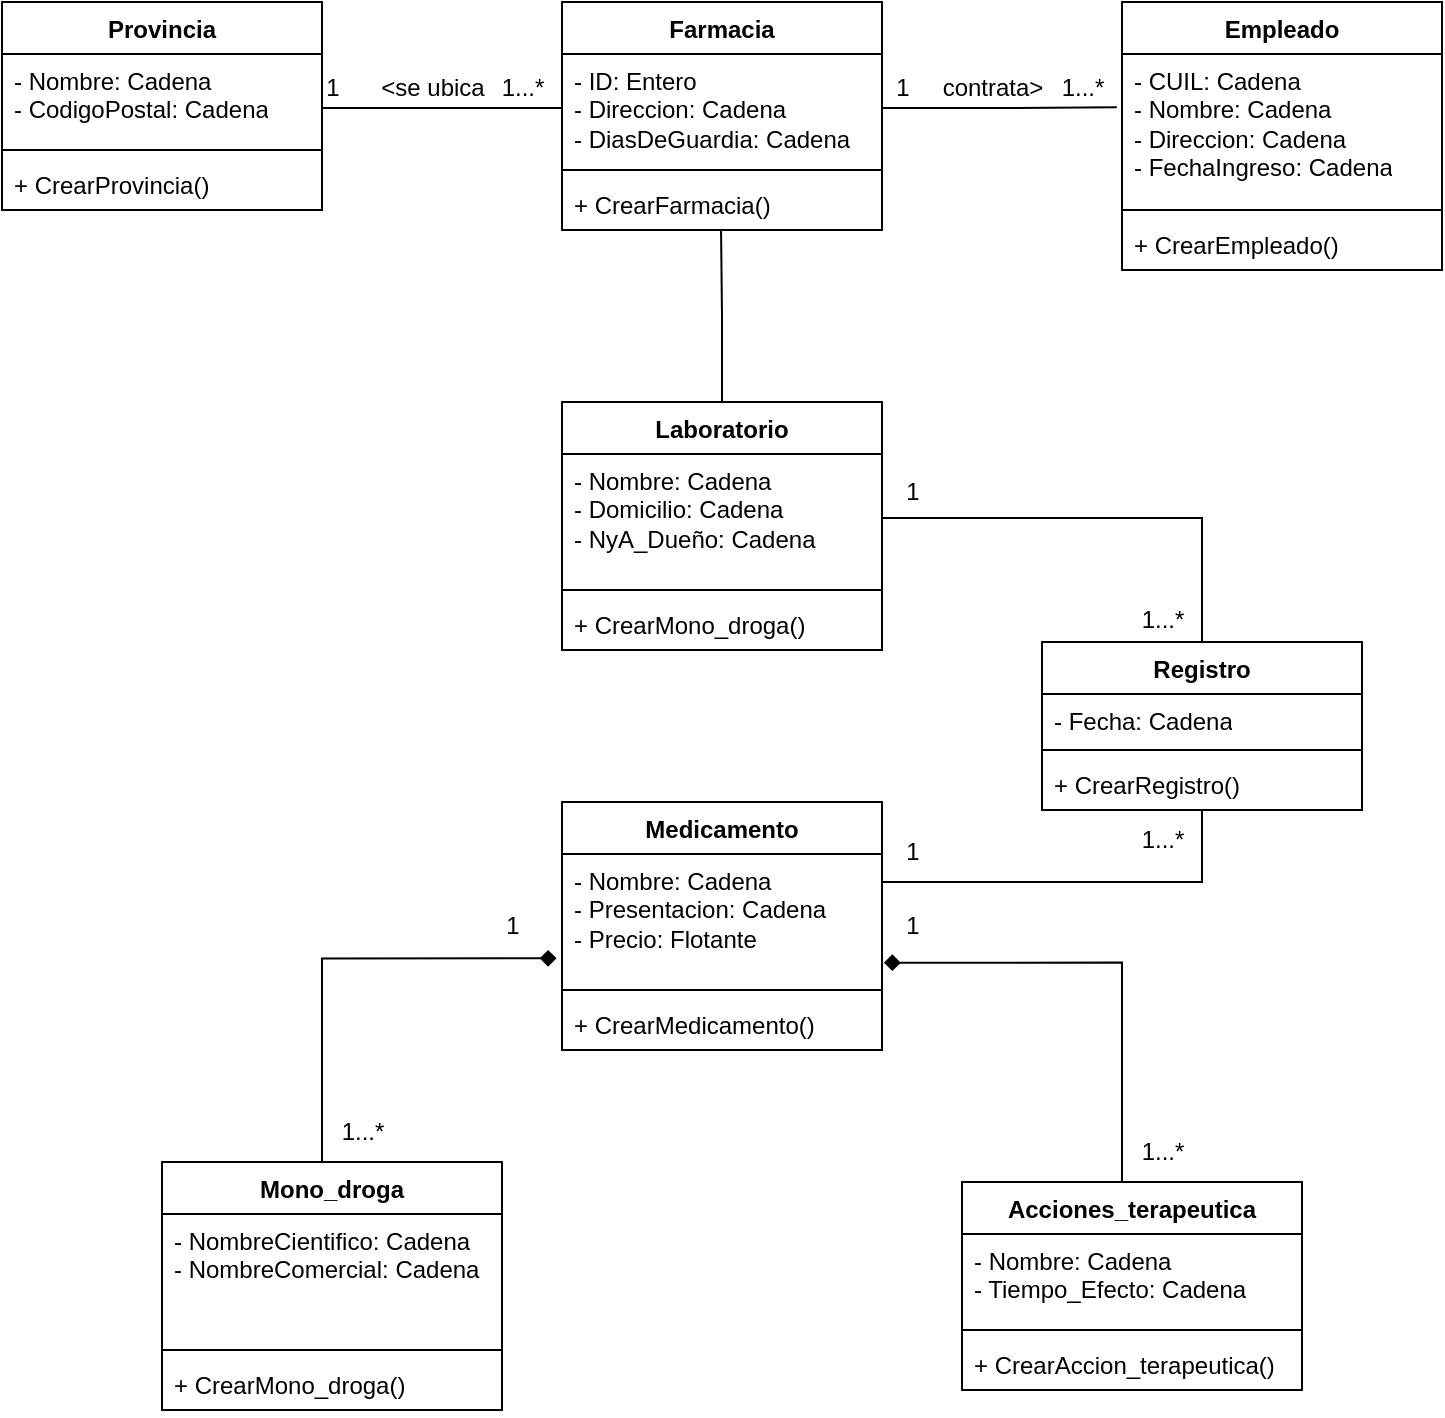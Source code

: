 <mxfile version="24.1.0" type="device" pages="2">
  <diagram name="Actividad a" id="86zDdw44dORReSdvSwdC">
    <mxGraphModel dx="1378" dy="971" grid="1" gridSize="10" guides="1" tooltips="1" connect="1" arrows="1" fold="1" page="0" pageScale="1" pageWidth="1169" pageHeight="827" math="0" shadow="0">
      <root>
        <mxCell id="0" />
        <mxCell id="1" parent="0" />
        <mxCell id="anknc0bL5O2ysIx3W_-k-1" value="Provincia" style="swimlane;fontStyle=1;align=center;verticalAlign=top;childLayout=stackLayout;horizontal=1;startSize=26;horizontalStack=0;resizeParent=1;resizeParentMax=0;resizeLast=0;collapsible=1;marginBottom=0;whiteSpace=wrap;html=1;" parent="1" vertex="1">
          <mxGeometry x="-200" y="-400" width="160" height="104" as="geometry" />
        </mxCell>
        <mxCell id="anknc0bL5O2ysIx3W_-k-2" value="- Nombre: Cadena&lt;div&gt;- CodigoPostal: Cadena&lt;/div&gt;" style="text;strokeColor=none;fillColor=none;align=left;verticalAlign=top;spacingLeft=4;spacingRight=4;overflow=hidden;rotatable=0;points=[[0,0.5],[1,0.5]];portConstraint=eastwest;whiteSpace=wrap;html=1;" parent="anknc0bL5O2ysIx3W_-k-1" vertex="1">
          <mxGeometry y="26" width="160" height="44" as="geometry" />
        </mxCell>
        <mxCell id="anknc0bL5O2ysIx3W_-k-3" value="" style="line;strokeWidth=1;fillColor=none;align=left;verticalAlign=middle;spacingTop=-1;spacingLeft=3;spacingRight=3;rotatable=0;labelPosition=right;points=[];portConstraint=eastwest;strokeColor=inherit;" parent="anknc0bL5O2ysIx3W_-k-1" vertex="1">
          <mxGeometry y="70" width="160" height="8" as="geometry" />
        </mxCell>
        <mxCell id="anknc0bL5O2ysIx3W_-k-4" value="+ CrearProvincia()" style="text;strokeColor=none;fillColor=none;align=left;verticalAlign=top;spacingLeft=4;spacingRight=4;overflow=hidden;rotatable=0;points=[[0,0.5],[1,0.5]];portConstraint=eastwest;whiteSpace=wrap;html=1;" parent="anknc0bL5O2ysIx3W_-k-1" vertex="1">
          <mxGeometry y="78" width="160" height="26" as="geometry" />
        </mxCell>
        <mxCell id="anknc0bL5O2ysIx3W_-k-5" value="Farmacia" style="swimlane;fontStyle=1;align=center;verticalAlign=top;childLayout=stackLayout;horizontal=1;startSize=26;horizontalStack=0;resizeParent=1;resizeParentMax=0;resizeLast=0;collapsible=1;marginBottom=0;whiteSpace=wrap;html=1;" parent="1" vertex="1">
          <mxGeometry x="80" y="-400" width="160" height="114" as="geometry" />
        </mxCell>
        <mxCell id="anknc0bL5O2ysIx3W_-k-6" value="- ID: Entero&lt;div&gt;- Direccion: Cadena&lt;/div&gt;&lt;div&gt;- DiasDeGuardia: Cadena&lt;/div&gt;" style="text;strokeColor=none;fillColor=none;align=left;verticalAlign=top;spacingLeft=4;spacingRight=4;overflow=hidden;rotatable=0;points=[[0,0.5],[1,0.5]];portConstraint=eastwest;whiteSpace=wrap;html=1;" parent="anknc0bL5O2ysIx3W_-k-5" vertex="1">
          <mxGeometry y="26" width="160" height="54" as="geometry" />
        </mxCell>
        <mxCell id="anknc0bL5O2ysIx3W_-k-7" value="" style="line;strokeWidth=1;fillColor=none;align=left;verticalAlign=middle;spacingTop=-1;spacingLeft=3;spacingRight=3;rotatable=0;labelPosition=right;points=[];portConstraint=eastwest;strokeColor=inherit;" parent="anknc0bL5O2ysIx3W_-k-5" vertex="1">
          <mxGeometry y="80" width="160" height="8" as="geometry" />
        </mxCell>
        <mxCell id="anknc0bL5O2ysIx3W_-k-8" value="+ CrearFarmacia()" style="text;strokeColor=none;fillColor=none;align=left;verticalAlign=top;spacingLeft=4;spacingRight=4;overflow=hidden;rotatable=0;points=[[0,0.5],[1,0.5]];portConstraint=eastwest;whiteSpace=wrap;html=1;" parent="anknc0bL5O2ysIx3W_-k-5" vertex="1">
          <mxGeometry y="88" width="160" height="26" as="geometry" />
        </mxCell>
        <mxCell id="anknc0bL5O2ysIx3W_-k-9" style="edgeStyle=orthogonalEdgeStyle;rounded=0;orthogonalLoop=1;jettySize=auto;html=1;endArrow=none;endFill=0;" parent="1" source="anknc0bL5O2ysIx3W_-k-6" target="anknc0bL5O2ysIx3W_-k-2" edge="1">
          <mxGeometry relative="1" as="geometry">
            <Array as="points">
              <mxPoint x="-10" y="-347" />
              <mxPoint x="-10" y="-347" />
            </Array>
          </mxGeometry>
        </mxCell>
        <mxCell id="anknc0bL5O2ysIx3W_-k-10" value="1" style="text;html=1;align=center;verticalAlign=middle;resizable=0;points=[];autosize=1;strokeColor=none;fillColor=none;" parent="1" vertex="1">
          <mxGeometry x="-50" y="-372" width="30" height="30" as="geometry" />
        </mxCell>
        <mxCell id="anknc0bL5O2ysIx3W_-k-11" value="1...*" style="text;html=1;align=center;verticalAlign=middle;resizable=0;points=[];autosize=1;strokeColor=none;fillColor=none;" parent="1" vertex="1">
          <mxGeometry x="40" y="-372" width="40" height="30" as="geometry" />
        </mxCell>
        <mxCell id="anknc0bL5O2ysIx3W_-k-12" value="&amp;lt;se ubica" style="text;html=1;align=center;verticalAlign=middle;resizable=0;points=[];autosize=1;strokeColor=none;fillColor=none;" parent="1" vertex="1">
          <mxGeometry x="-25" y="-372" width="80" height="30" as="geometry" />
        </mxCell>
        <mxCell id="anknc0bL5O2ysIx3W_-k-14" value="Empleado" style="swimlane;fontStyle=1;align=center;verticalAlign=top;childLayout=stackLayout;horizontal=1;startSize=26;horizontalStack=0;resizeParent=1;resizeParentMax=0;resizeLast=0;collapsible=1;marginBottom=0;whiteSpace=wrap;html=1;" parent="1" vertex="1">
          <mxGeometry x="360" y="-400" width="160" height="134" as="geometry" />
        </mxCell>
        <mxCell id="anknc0bL5O2ysIx3W_-k-15" value="&lt;div&gt;- CUIL: Cadena&lt;/div&gt;- Nombre: Cadena&lt;div&gt;- Direccion: Cadena&lt;/div&gt;&lt;div&gt;- FechaIngreso: Cadena&lt;/div&gt;" style="text;strokeColor=none;fillColor=none;align=left;verticalAlign=top;spacingLeft=4;spacingRight=4;overflow=hidden;rotatable=0;points=[[0,0.5],[1,0.5]];portConstraint=eastwest;whiteSpace=wrap;html=1;" parent="anknc0bL5O2ysIx3W_-k-14" vertex="1">
          <mxGeometry y="26" width="160" height="74" as="geometry" />
        </mxCell>
        <mxCell id="anknc0bL5O2ysIx3W_-k-16" value="" style="line;strokeWidth=1;fillColor=none;align=left;verticalAlign=middle;spacingTop=-1;spacingLeft=3;spacingRight=3;rotatable=0;labelPosition=right;points=[];portConstraint=eastwest;strokeColor=inherit;" parent="anknc0bL5O2ysIx3W_-k-14" vertex="1">
          <mxGeometry y="100" width="160" height="8" as="geometry" />
        </mxCell>
        <mxCell id="anknc0bL5O2ysIx3W_-k-17" value="+ CrearEmpleado()" style="text;strokeColor=none;fillColor=none;align=left;verticalAlign=top;spacingLeft=4;spacingRight=4;overflow=hidden;rotatable=0;points=[[0,0.5],[1,0.5]];portConstraint=eastwest;whiteSpace=wrap;html=1;" parent="anknc0bL5O2ysIx3W_-k-14" vertex="1">
          <mxGeometry y="108" width="160" height="26" as="geometry" />
        </mxCell>
        <mxCell id="anknc0bL5O2ysIx3W_-k-18" style="edgeStyle=orthogonalEdgeStyle;rounded=0;orthogonalLoop=1;jettySize=auto;html=1;entryX=-0.016;entryY=0.36;entryDx=0;entryDy=0;entryPerimeter=0;endArrow=none;endFill=0;" parent="1" source="anknc0bL5O2ysIx3W_-k-6" target="anknc0bL5O2ysIx3W_-k-15" edge="1">
          <mxGeometry relative="1" as="geometry" />
        </mxCell>
        <mxCell id="anknc0bL5O2ysIx3W_-k-19" value="1" style="text;html=1;align=center;verticalAlign=middle;resizable=0;points=[];autosize=1;strokeColor=none;fillColor=none;" parent="1" vertex="1">
          <mxGeometry x="235" y="-372" width="30" height="30" as="geometry" />
        </mxCell>
        <mxCell id="anknc0bL5O2ysIx3W_-k-20" value="1...*" style="text;html=1;align=center;verticalAlign=middle;resizable=0;points=[];autosize=1;strokeColor=none;fillColor=none;" parent="1" vertex="1">
          <mxGeometry x="320" y="-372" width="40" height="30" as="geometry" />
        </mxCell>
        <mxCell id="anknc0bL5O2ysIx3W_-k-21" value="contrata&amp;gt;" style="text;html=1;align=center;verticalAlign=middle;resizable=0;points=[];autosize=1;strokeColor=none;fillColor=none;" parent="1" vertex="1">
          <mxGeometry x="260" y="-372" width="70" height="30" as="geometry" />
        </mxCell>
        <mxCell id="anknc0bL5O2ysIx3W_-k-23" value="Medicamento" style="swimlane;fontStyle=1;align=center;verticalAlign=top;childLayout=stackLayout;horizontal=1;startSize=26;horizontalStack=0;resizeParent=1;resizeParentMax=0;resizeLast=0;collapsible=1;marginBottom=0;whiteSpace=wrap;html=1;" parent="1" vertex="1">
          <mxGeometry x="80" width="160" height="124" as="geometry" />
        </mxCell>
        <mxCell id="anknc0bL5O2ysIx3W_-k-24" value="- Nombre: Cadena&lt;div&gt;- Presentacion: Cadena&lt;/div&gt;&lt;div&gt;- Precio: Flotante&lt;/div&gt;" style="text;strokeColor=none;fillColor=none;align=left;verticalAlign=top;spacingLeft=4;spacingRight=4;overflow=hidden;rotatable=0;points=[[0,0.5],[1,0.5]];portConstraint=eastwest;whiteSpace=wrap;html=1;" parent="anknc0bL5O2ysIx3W_-k-23" vertex="1">
          <mxGeometry y="26" width="160" height="64" as="geometry" />
        </mxCell>
        <mxCell id="anknc0bL5O2ysIx3W_-k-25" value="" style="line;strokeWidth=1;fillColor=none;align=left;verticalAlign=middle;spacingTop=-1;spacingLeft=3;spacingRight=3;rotatable=0;labelPosition=right;points=[];portConstraint=eastwest;strokeColor=inherit;" parent="anknc0bL5O2ysIx3W_-k-23" vertex="1">
          <mxGeometry y="90" width="160" height="8" as="geometry" />
        </mxCell>
        <mxCell id="anknc0bL5O2ysIx3W_-k-26" value="+ CrearMedicamento()" style="text;strokeColor=none;fillColor=none;align=left;verticalAlign=top;spacingLeft=4;spacingRight=4;overflow=hidden;rotatable=0;points=[[0,0.5],[1,0.5]];portConstraint=eastwest;whiteSpace=wrap;html=1;" parent="anknc0bL5O2ysIx3W_-k-23" vertex="1">
          <mxGeometry y="98" width="160" height="26" as="geometry" />
        </mxCell>
        <mxCell id="anknc0bL5O2ysIx3W_-k-27" value="Mono_droga" style="swimlane;fontStyle=1;align=center;verticalAlign=top;childLayout=stackLayout;horizontal=1;startSize=26;horizontalStack=0;resizeParent=1;resizeParentMax=0;resizeLast=0;collapsible=1;marginBottom=0;whiteSpace=wrap;html=1;" parent="1" vertex="1">
          <mxGeometry x="-120" y="180" width="170" height="124" as="geometry" />
        </mxCell>
        <mxCell id="anknc0bL5O2ysIx3W_-k-28" value="- NombreCientifico: Cadena&lt;div&gt;- NombreComercial: Cadena&lt;/div&gt;" style="text;strokeColor=none;fillColor=none;align=left;verticalAlign=top;spacingLeft=4;spacingRight=4;overflow=hidden;rotatable=0;points=[[0,0.5],[1,0.5]];portConstraint=eastwest;whiteSpace=wrap;html=1;" parent="anknc0bL5O2ysIx3W_-k-27" vertex="1">
          <mxGeometry y="26" width="170" height="64" as="geometry" />
        </mxCell>
        <mxCell id="anknc0bL5O2ysIx3W_-k-29" value="" style="line;strokeWidth=1;fillColor=none;align=left;verticalAlign=middle;spacingTop=-1;spacingLeft=3;spacingRight=3;rotatable=0;labelPosition=right;points=[];portConstraint=eastwest;strokeColor=inherit;" parent="anknc0bL5O2ysIx3W_-k-27" vertex="1">
          <mxGeometry y="90" width="170" height="8" as="geometry" />
        </mxCell>
        <mxCell id="anknc0bL5O2ysIx3W_-k-30" value="+ CrearMono_droga()" style="text;strokeColor=none;fillColor=none;align=left;verticalAlign=top;spacingLeft=4;spacingRight=4;overflow=hidden;rotatable=0;points=[[0,0.5],[1,0.5]];portConstraint=eastwest;whiteSpace=wrap;html=1;" parent="anknc0bL5O2ysIx3W_-k-27" vertex="1">
          <mxGeometry y="98" width="170" height="26" as="geometry" />
        </mxCell>
        <mxCell id="anknc0bL5O2ysIx3W_-k-31" style="edgeStyle=orthogonalEdgeStyle;rounded=0;orthogonalLoop=1;jettySize=auto;html=1;entryX=-0.017;entryY=0.815;entryDx=0;entryDy=0;entryPerimeter=0;endArrow=diamond;endFill=1;" parent="1" source="anknc0bL5O2ysIx3W_-k-27" target="anknc0bL5O2ysIx3W_-k-24" edge="1">
          <mxGeometry relative="1" as="geometry">
            <Array as="points">
              <mxPoint x="-40" y="78" />
            </Array>
          </mxGeometry>
        </mxCell>
        <mxCell id="anknc0bL5O2ysIx3W_-k-32" value="Laboratorio" style="swimlane;fontStyle=1;align=center;verticalAlign=top;childLayout=stackLayout;horizontal=1;startSize=26;horizontalStack=0;resizeParent=1;resizeParentMax=0;resizeLast=0;collapsible=1;marginBottom=0;whiteSpace=wrap;html=1;" parent="1" vertex="1">
          <mxGeometry x="80" y="-200" width="160" height="124" as="geometry" />
        </mxCell>
        <mxCell id="anknc0bL5O2ysIx3W_-k-33" value="- Nombre: Cadena&lt;div&gt;- Domicilio: Cadena&lt;/div&gt;&lt;div&gt;- NyA_Dueño: Cadena&lt;/div&gt;" style="text;strokeColor=none;fillColor=none;align=left;verticalAlign=top;spacingLeft=4;spacingRight=4;overflow=hidden;rotatable=0;points=[[0,0.5],[1,0.5]];portConstraint=eastwest;whiteSpace=wrap;html=1;" parent="anknc0bL5O2ysIx3W_-k-32" vertex="1">
          <mxGeometry y="26" width="160" height="64" as="geometry" />
        </mxCell>
        <mxCell id="anknc0bL5O2ysIx3W_-k-34" value="" style="line;strokeWidth=1;fillColor=none;align=left;verticalAlign=middle;spacingTop=-1;spacingLeft=3;spacingRight=3;rotatable=0;labelPosition=right;points=[];portConstraint=eastwest;strokeColor=inherit;" parent="anknc0bL5O2ysIx3W_-k-32" vertex="1">
          <mxGeometry y="90" width="160" height="8" as="geometry" />
        </mxCell>
        <mxCell id="anknc0bL5O2ysIx3W_-k-35" value="+ CrearMono_droga()" style="text;strokeColor=none;fillColor=none;align=left;verticalAlign=top;spacingLeft=4;spacingRight=4;overflow=hidden;rotatable=0;points=[[0,0.5],[1,0.5]];portConstraint=eastwest;whiteSpace=wrap;html=1;" parent="anknc0bL5O2ysIx3W_-k-32" vertex="1">
          <mxGeometry y="98" width="160" height="26" as="geometry" />
        </mxCell>
        <mxCell id="anknc0bL5O2ysIx3W_-k-36" value="1" style="text;html=1;align=center;verticalAlign=middle;resizable=0;points=[];autosize=1;strokeColor=none;fillColor=none;" parent="1" vertex="1">
          <mxGeometry x="40" y="47" width="30" height="30" as="geometry" />
        </mxCell>
        <mxCell id="anknc0bL5O2ysIx3W_-k-37" value="1...*" style="text;html=1;align=center;verticalAlign=middle;resizable=0;points=[];autosize=1;strokeColor=none;fillColor=none;" parent="1" vertex="1">
          <mxGeometry x="-40" y="150" width="40" height="30" as="geometry" />
        </mxCell>
        <mxCell id="anknc0bL5O2ysIx3W_-k-41" style="edgeStyle=orthogonalEdgeStyle;rounded=0;orthogonalLoop=1;jettySize=auto;html=1;entryX=0.497;entryY=0.994;entryDx=0;entryDy=0;entryPerimeter=0;endArrow=none;endFill=0;" parent="1" source="anknc0bL5O2ysIx3W_-k-32" target="anknc0bL5O2ysIx3W_-k-8" edge="1">
          <mxGeometry relative="1" as="geometry" />
        </mxCell>
        <mxCell id="anknc0bL5O2ysIx3W_-k-43" value="Registro" style="swimlane;fontStyle=1;align=center;verticalAlign=top;childLayout=stackLayout;horizontal=1;startSize=26;horizontalStack=0;resizeParent=1;resizeParentMax=0;resizeLast=0;collapsible=1;marginBottom=0;whiteSpace=wrap;html=1;" parent="1" vertex="1">
          <mxGeometry x="320" y="-80" width="160" height="84" as="geometry" />
        </mxCell>
        <mxCell id="anknc0bL5O2ysIx3W_-k-44" value="- Fecha: Cadena" style="text;strokeColor=none;fillColor=none;align=left;verticalAlign=top;spacingLeft=4;spacingRight=4;overflow=hidden;rotatable=0;points=[[0,0.5],[1,0.5]];portConstraint=eastwest;whiteSpace=wrap;html=1;" parent="anknc0bL5O2ysIx3W_-k-43" vertex="1">
          <mxGeometry y="26" width="160" height="24" as="geometry" />
        </mxCell>
        <mxCell id="anknc0bL5O2ysIx3W_-k-45" value="" style="line;strokeWidth=1;fillColor=none;align=left;verticalAlign=middle;spacingTop=-1;spacingLeft=3;spacingRight=3;rotatable=0;labelPosition=right;points=[];portConstraint=eastwest;strokeColor=inherit;" parent="anknc0bL5O2ysIx3W_-k-43" vertex="1">
          <mxGeometry y="50" width="160" height="8" as="geometry" />
        </mxCell>
        <mxCell id="anknc0bL5O2ysIx3W_-k-46" value="+ CrearRegistro()" style="text;strokeColor=none;fillColor=none;align=left;verticalAlign=top;spacingLeft=4;spacingRight=4;overflow=hidden;rotatable=0;points=[[0,0.5],[1,0.5]];portConstraint=eastwest;whiteSpace=wrap;html=1;" parent="anknc0bL5O2ysIx3W_-k-43" vertex="1">
          <mxGeometry y="58" width="160" height="26" as="geometry" />
        </mxCell>
        <mxCell id="anknc0bL5O2ysIx3W_-k-47" style="edgeStyle=orthogonalEdgeStyle;rounded=0;orthogonalLoop=1;jettySize=auto;html=1;entryX=0.5;entryY=0;entryDx=0;entryDy=0;endArrow=none;endFill=0;" parent="1" source="anknc0bL5O2ysIx3W_-k-33" target="anknc0bL5O2ysIx3W_-k-43" edge="1">
          <mxGeometry relative="1" as="geometry" />
        </mxCell>
        <mxCell id="anknc0bL5O2ysIx3W_-k-48" style="edgeStyle=orthogonalEdgeStyle;rounded=0;orthogonalLoop=1;jettySize=auto;html=1;exitX=1;exitY=0.5;exitDx=0;exitDy=0;entryX=0.5;entryY=1;entryDx=0;entryDy=0;endArrow=none;endFill=0;" parent="1" source="anknc0bL5O2ysIx3W_-k-24" target="anknc0bL5O2ysIx3W_-k-43" edge="1">
          <mxGeometry relative="1" as="geometry">
            <Array as="points">
              <mxPoint x="240" y="40" />
              <mxPoint x="400" y="40" />
            </Array>
          </mxGeometry>
        </mxCell>
        <mxCell id="anknc0bL5O2ysIx3W_-k-49" value="1" style="text;html=1;align=center;verticalAlign=middle;resizable=0;points=[];autosize=1;strokeColor=none;fillColor=none;" parent="1" vertex="1">
          <mxGeometry x="240" y="10" width="30" height="30" as="geometry" />
        </mxCell>
        <mxCell id="anknc0bL5O2ysIx3W_-k-50" value="1...*" style="text;html=1;align=center;verticalAlign=middle;resizable=0;points=[];autosize=1;strokeColor=none;fillColor=none;" parent="1" vertex="1">
          <mxGeometry x="360" y="4" width="40" height="30" as="geometry" />
        </mxCell>
        <mxCell id="anknc0bL5O2ysIx3W_-k-51" value="1...*" style="text;html=1;align=center;verticalAlign=middle;resizable=0;points=[];autosize=1;strokeColor=none;fillColor=none;" parent="1" vertex="1">
          <mxGeometry x="360" y="-106" width="40" height="30" as="geometry" />
        </mxCell>
        <mxCell id="anknc0bL5O2ysIx3W_-k-52" value="1" style="text;html=1;align=center;verticalAlign=middle;resizable=0;points=[];autosize=1;strokeColor=none;fillColor=none;" parent="1" vertex="1">
          <mxGeometry x="240" y="-170" width="30" height="30" as="geometry" />
        </mxCell>
        <mxCell id="anknc0bL5O2ysIx3W_-k-53" value="Acciones_terapeutica" style="swimlane;fontStyle=1;align=center;verticalAlign=top;childLayout=stackLayout;horizontal=1;startSize=26;horizontalStack=0;resizeParent=1;resizeParentMax=0;resizeLast=0;collapsible=1;marginBottom=0;whiteSpace=wrap;html=1;" parent="1" vertex="1">
          <mxGeometry x="280" y="190" width="170" height="104" as="geometry" />
        </mxCell>
        <mxCell id="anknc0bL5O2ysIx3W_-k-54" value="- Nombre: Cadena&lt;div&gt;- Tiempo_Efecto: Cadena&lt;/div&gt;" style="text;strokeColor=none;fillColor=none;align=left;verticalAlign=top;spacingLeft=4;spacingRight=4;overflow=hidden;rotatable=0;points=[[0,0.5],[1,0.5]];portConstraint=eastwest;whiteSpace=wrap;html=1;" parent="anknc0bL5O2ysIx3W_-k-53" vertex="1">
          <mxGeometry y="26" width="170" height="44" as="geometry" />
        </mxCell>
        <mxCell id="anknc0bL5O2ysIx3W_-k-55" value="" style="line;strokeWidth=1;fillColor=none;align=left;verticalAlign=middle;spacingTop=-1;spacingLeft=3;spacingRight=3;rotatable=0;labelPosition=right;points=[];portConstraint=eastwest;strokeColor=inherit;" parent="anknc0bL5O2ysIx3W_-k-53" vertex="1">
          <mxGeometry y="70" width="170" height="8" as="geometry" />
        </mxCell>
        <mxCell id="anknc0bL5O2ysIx3W_-k-56" value="+ CrearAccion_terapeutica()" style="text;strokeColor=none;fillColor=none;align=left;verticalAlign=top;spacingLeft=4;spacingRight=4;overflow=hidden;rotatable=0;points=[[0,0.5],[1,0.5]];portConstraint=eastwest;whiteSpace=wrap;html=1;" parent="anknc0bL5O2ysIx3W_-k-53" vertex="1">
          <mxGeometry y="78" width="170" height="26" as="geometry" />
        </mxCell>
        <mxCell id="anknc0bL5O2ysIx3W_-k-57" style="edgeStyle=orthogonalEdgeStyle;rounded=0;orthogonalLoop=1;jettySize=auto;html=1;entryX=1.006;entryY=0.849;entryDx=0;entryDy=0;entryPerimeter=0;endArrow=diamond;endFill=1;" parent="1" source="anknc0bL5O2ysIx3W_-k-53" target="anknc0bL5O2ysIx3W_-k-24" edge="1">
          <mxGeometry relative="1" as="geometry">
            <Array as="points">
              <mxPoint x="360" y="80" />
            </Array>
          </mxGeometry>
        </mxCell>
        <mxCell id="anknc0bL5O2ysIx3W_-k-58" value="1" style="text;html=1;align=center;verticalAlign=middle;resizable=0;points=[];autosize=1;strokeColor=none;fillColor=none;" parent="1" vertex="1">
          <mxGeometry x="240" y="47" width="30" height="30" as="geometry" />
        </mxCell>
        <mxCell id="anknc0bL5O2ysIx3W_-k-59" value="1...*" style="text;html=1;align=center;verticalAlign=middle;resizable=0;points=[];autosize=1;strokeColor=none;fillColor=none;" parent="1" vertex="1">
          <mxGeometry x="360" y="160" width="40" height="30" as="geometry" />
        </mxCell>
      </root>
    </mxGraphModel>
  </diagram>
  <diagram id="kvpa2yWGB6FzobM0vlOJ" name="Actividad b">
    <mxGraphModel dx="996" dy="750" grid="1" gridSize="10" guides="1" tooltips="1" connect="1" arrows="1" fold="1" page="0" pageScale="1" pageWidth="827" pageHeight="1169" math="0" shadow="0">
      <root>
        <mxCell id="0" />
        <mxCell id="1" parent="0" />
        <mxCell id="SufOGKaQuFeQow3DrSbi-1" value="" style="shape=umlLifeline;perimeter=lifelinePerimeter;whiteSpace=wrap;html=1;container=1;dropTarget=0;collapsible=0;recursiveResize=0;outlineConnect=0;portConstraint=eastwest;newEdgeStyle={&quot;curved&quot;:0,&quot;rounded&quot;:0};participant=umlActor;" parent="1" vertex="1">
          <mxGeometry x="30" y="20" width="20" height="780" as="geometry" />
        </mxCell>
        <mxCell id="SufOGKaQuFeQow3DrSbi-4" value="" style="html=1;points=[[0,0,0,0,5],[0,1,0,0,-5],[1,0,0,0,5],[1,1,0,0,-5]];perimeter=orthogonalPerimeter;outlineConnect=0;targetShapes=umlLifeline;portConstraint=eastwest;newEdgeStyle={&quot;curved&quot;:0,&quot;rounded&quot;:0};" parent="SufOGKaQuFeQow3DrSbi-1" vertex="1">
          <mxGeometry x="5" y="50" width="10" height="530" as="geometry" />
        </mxCell>
        <mxCell id="SufOGKaQuFeQow3DrSbi-2" value="" style="shape=umlLifeline;perimeter=lifelinePerimeter;whiteSpace=wrap;html=1;container=1;dropTarget=0;collapsible=0;recursiveResize=0;outlineConnect=0;portConstraint=eastwest;newEdgeStyle={&quot;curved&quot;:0,&quot;rounded&quot;:0};participant=umlBoundary;" parent="1" vertex="1">
          <mxGeometry x="170" y="20" width="50" height="780" as="geometry" />
        </mxCell>
        <mxCell id="SufOGKaQuFeQow3DrSbi-5" value="" style="html=1;points=[[0,0,0,0,5],[0,1,0,0,-5],[1,0,0,0,5],[1,1,0,0,-5]];perimeter=orthogonalPerimeter;outlineConnect=0;targetShapes=umlLifeline;portConstraint=eastwest;newEdgeStyle={&quot;curved&quot;:0,&quot;rounded&quot;:0};" parent="SufOGKaQuFeQow3DrSbi-2" vertex="1">
          <mxGeometry x="20" y="50" width="10" height="530" as="geometry" />
        </mxCell>
        <mxCell id="SufOGKaQuFeQow3DrSbi-3" value="" style="shape=umlLifeline;perimeter=lifelinePerimeter;whiteSpace=wrap;html=1;container=1;dropTarget=0;collapsible=0;recursiveResize=0;outlineConnect=0;portConstraint=eastwest;newEdgeStyle={&quot;curved&quot;:0,&quot;rounded&quot;:0};participant=umlControl;" parent="1" vertex="1">
          <mxGeometry x="320" y="20" width="40" height="780" as="geometry" />
        </mxCell>
        <mxCell id="SufOGKaQuFeQow3DrSbi-13" value="" style="html=1;points=[[0,0,0,0,5],[0,1,0,0,-5],[1,0,0,0,5],[1,1,0,0,-5]];perimeter=orthogonalPerimeter;outlineConnect=0;targetShapes=umlLifeline;portConstraint=eastwest;newEdgeStyle={&quot;curved&quot;:0,&quot;rounded&quot;:0};" parent="SufOGKaQuFeQow3DrSbi-3" vertex="1">
          <mxGeometry x="15" y="110" width="10" height="340" as="geometry" />
        </mxCell>
        <mxCell id="SufOGKaQuFeQow3DrSbi-6" style="edgeStyle=orthogonalEdgeStyle;rounded=0;orthogonalLoop=1;jettySize=auto;html=1;curved=0;exitX=1;exitY=0;exitDx=0;exitDy=5;exitPerimeter=0;entryX=0;entryY=0;entryDx=0;entryDy=5;entryPerimeter=0;" parent="1" source="SufOGKaQuFeQow3DrSbi-4" target="SufOGKaQuFeQow3DrSbi-5" edge="1">
          <mxGeometry relative="1" as="geometry" />
        </mxCell>
        <mxCell id="SufOGKaQuFeQow3DrSbi-7" value="Buscar accion terapeutica" style="edgeLabel;html=1;align=center;verticalAlign=middle;resizable=0;points=[];" parent="SufOGKaQuFeQow3DrSbi-6" vertex="1" connectable="0">
          <mxGeometry x="-0.113" y="1" relative="1" as="geometry">
            <mxPoint x="11" y="-14" as="offset" />
          </mxGeometry>
        </mxCell>
        <mxCell id="SufOGKaQuFeQow3DrSbi-8" value="Solicita nombre" style="html=1;verticalAlign=bottom;endArrow=open;dashed=1;endSize=8;curved=0;rounded=0;endFill=0;" parent="1" target="SufOGKaQuFeQow3DrSbi-4" edge="1">
          <mxGeometry relative="1" as="geometry">
            <mxPoint x="190" y="100" as="sourcePoint" />
            <mxPoint x="50" y="100" as="targetPoint" />
          </mxGeometry>
        </mxCell>
        <mxCell id="SufOGKaQuFeQow3DrSbi-9" value="Nombre" style="html=1;verticalAlign=bottom;endArrow=block;curved=0;rounded=0;" parent="1" target="SufOGKaQuFeQow3DrSbi-5" edge="1">
          <mxGeometry width="80" relative="1" as="geometry">
            <mxPoint x="45" y="130" as="sourcePoint" />
            <mxPoint x="194.5" y="130" as="targetPoint" />
          </mxGeometry>
        </mxCell>
        <mxCell id="SufOGKaQuFeQow3DrSbi-10" value="Usuario" style="text;html=1;align=center;verticalAlign=middle;resizable=0;points=[];autosize=1;strokeColor=none;fillColor=none;" parent="1" vertex="1">
          <mxGeometry x="10" y="-10" width="60" height="30" as="geometry" />
        </mxCell>
        <mxCell id="SufOGKaQuFeQow3DrSbi-11" value=":&lt;u&gt;Interfaz&lt;/u&gt;" style="text;html=1;align=center;verticalAlign=middle;resizable=0;points=[];autosize=1;strokeColor=none;fillColor=none;" parent="1" vertex="1">
          <mxGeometry x="160" y="-10" width="70" height="30" as="geometry" />
        </mxCell>
        <mxCell id="SufOGKaQuFeQow3DrSbi-12" value=":&lt;u&gt;ControladorAcciones&lt;/u&gt;" style="text;html=1;align=center;verticalAlign=middle;resizable=0;points=[];autosize=1;strokeColor=none;fillColor=none;" parent="1" vertex="1">
          <mxGeometry x="270" y="-10" width="140" height="30" as="geometry" />
        </mxCell>
        <mxCell id="SufOGKaQuFeQow3DrSbi-14" style="edgeStyle=orthogonalEdgeStyle;rounded=0;orthogonalLoop=1;jettySize=auto;html=1;curved=0;" parent="1" source="SufOGKaQuFeQow3DrSbi-5" target="SufOGKaQuFeQow3DrSbi-13" edge="1">
          <mxGeometry relative="1" as="geometry">
            <Array as="points">
              <mxPoint x="280" y="140" />
              <mxPoint x="280" y="140" />
            </Array>
          </mxGeometry>
        </mxCell>
        <mxCell id="SufOGKaQuFeQow3DrSbi-15" value="Buscar(nombre)" style="edgeLabel;html=1;align=center;verticalAlign=middle;resizable=0;points=[];" parent="SufOGKaQuFeQow3DrSbi-14" vertex="1" connectable="0">
          <mxGeometry x="-0.046" relative="1" as="geometry">
            <mxPoint y="-10" as="offset" />
          </mxGeometry>
        </mxCell>
        <mxCell id="SufOGKaQuFeQow3DrSbi-16" value="" style="shape=umlLifeline;perimeter=lifelinePerimeter;whiteSpace=wrap;html=1;container=1;dropTarget=0;collapsible=0;recursiveResize=0;outlineConnect=0;portConstraint=eastwest;newEdgeStyle={&quot;curved&quot;:0,&quot;rounded&quot;:0};participant=umlEntity;" parent="1" vertex="1">
          <mxGeometry x="460" y="20" width="40" height="780" as="geometry" />
        </mxCell>
        <mxCell id="SufOGKaQuFeQow3DrSbi-18" value="" style="html=1;points=[[0,0,0,0,5],[0,1,0,0,-5],[1,0,0,0,5],[1,1,0,0,-5]];perimeter=orthogonalPerimeter;outlineConnect=0;targetShapes=umlLifeline;portConstraint=eastwest;newEdgeStyle={&quot;curved&quot;:0,&quot;rounded&quot;:0};" parent="SufOGKaQuFeQow3DrSbi-16" vertex="1">
          <mxGeometry x="15" y="120" width="10" height="310" as="geometry" />
        </mxCell>
        <mxCell id="SufOGKaQuFeQow3DrSbi-17" value=":&lt;u&gt;AccionTerapeutica&lt;/u&gt;" style="text;html=1;align=center;verticalAlign=middle;resizable=0;points=[];autosize=1;strokeColor=none;fillColor=none;" parent="1" vertex="1">
          <mxGeometry x="420" y="-10" width="120" height="30" as="geometry" />
        </mxCell>
        <mxCell id="SufOGKaQuFeQow3DrSbi-19" value="Loop" style="shape=umlFrame;whiteSpace=wrap;html=1;pointerEvents=0;" parent="1" vertex="1">
          <mxGeometry x="240" y="150" width="340" height="100" as="geometry" />
        </mxCell>
        <mxCell id="SufOGKaQuFeQow3DrSbi-20" value="&lt;font color=&quot;#000000&quot; style=&quot;background-color: rgb(255, 255, 255);&quot;&gt;Hasta encontrar accion terapeutica o no hayan más&lt;/font&gt;" style="text;html=1;align=center;verticalAlign=middle;resizable=0;points=[];autosize=1;strokeColor=none;fillColor=none;" parent="1" vertex="1">
          <mxGeometry x="290" y="150" width="300" height="30" as="geometry" />
        </mxCell>
        <mxCell id="SufOGKaQuFeQow3DrSbi-21" style="edgeStyle=orthogonalEdgeStyle;rounded=0;orthogonalLoop=1;jettySize=auto;html=1;curved=0;" parent="1" source="SufOGKaQuFeQow3DrSbi-13" target="SufOGKaQuFeQow3DrSbi-18" edge="1">
          <mxGeometry relative="1" as="geometry">
            <Array as="points">
              <mxPoint x="400" y="210" />
              <mxPoint x="400" y="210" />
            </Array>
          </mxGeometry>
        </mxCell>
        <mxCell id="SufOGKaQuFeQow3DrSbi-22" value="Solicita nombre" style="edgeLabel;html=1;align=center;verticalAlign=middle;resizable=0;points=[];" parent="SufOGKaQuFeQow3DrSbi-21" vertex="1" connectable="0">
          <mxGeometry x="-0.02" y="4" relative="1" as="geometry">
            <mxPoint y="-6" as="offset" />
          </mxGeometry>
        </mxCell>
        <mxCell id="SufOGKaQuFeQow3DrSbi-23" style="edgeStyle=orthogonalEdgeStyle;rounded=0;orthogonalLoop=1;jettySize=auto;html=1;curved=0;dashed=1;endArrow=open;endFill=0;" parent="1" source="SufOGKaQuFeQow3DrSbi-18" target="SufOGKaQuFeQow3DrSbi-13" edge="1">
          <mxGeometry relative="1" as="geometry">
            <Array as="points">
              <mxPoint x="410" y="240" />
              <mxPoint x="410" y="240" />
            </Array>
          </mxGeometry>
        </mxCell>
        <mxCell id="SufOGKaQuFeQow3DrSbi-24" value="NombreAccion" style="edgeLabel;html=1;align=center;verticalAlign=middle;resizable=0;points=[];" parent="SufOGKaQuFeQow3DrSbi-23" vertex="1" connectable="0">
          <mxGeometry x="-0.028" y="-1" relative="1" as="geometry">
            <mxPoint x="1" y="-9" as="offset" />
          </mxGeometry>
        </mxCell>
        <mxCell id="SufOGKaQuFeQow3DrSbi-27" value="&lt;span style=&quot;background-color: rgb(255, 255, 255);&quot;&gt;[Nombre != NombreAccion]&lt;/span&gt;" style="text;html=1;align=center;verticalAlign=middle;resizable=0;points=[];autosize=1;strokeColor=none;fillColor=none;" parent="1" vertex="1">
          <mxGeometry x="320" y="260" width="170" height="30" as="geometry" />
        </mxCell>
        <mxCell id="SufOGKaQuFeQow3DrSbi-29" value="NULL" style="html=1;verticalAlign=bottom;endArrow=open;dashed=1;endSize=8;curved=0;rounded=0;" parent="1" edge="1">
          <mxGeometry relative="1" as="geometry">
            <mxPoint x="335" y="310" as="sourcePoint" />
            <mxPoint x="200" y="310" as="targetPoint" />
          </mxGeometry>
        </mxCell>
        <mxCell id="SufOGKaQuFeQow3DrSbi-30" value="" style="shape=umlLifeline;perimeter=lifelinePerimeter;whiteSpace=wrap;html=1;container=1;dropTarget=0;collapsible=0;recursiveResize=0;outlineConnect=0;portConstraint=eastwest;newEdgeStyle={&quot;curved&quot;:0,&quot;rounded&quot;:0};participant=umlEntity;" parent="1" vertex="1">
          <mxGeometry x="610" y="15" width="40" height="785" as="geometry" />
        </mxCell>
        <mxCell id="SufOGKaQuFeQow3DrSbi-34" value="" style="html=1;points=[[0,0,0,0,5],[0,1,0,0,-5],[1,0,0,0,5],[1,1,0,0,-5]];perimeter=orthogonalPerimeter;outlineConnect=0;targetShapes=umlLifeline;portConstraint=eastwest;newEdgeStyle={&quot;curved&quot;:0,&quot;rounded&quot;:0};" parent="SufOGKaQuFeQow3DrSbi-30" vertex="1">
          <mxGeometry x="15" y="235" width="10" height="185" as="geometry" />
        </mxCell>
        <mxCell id="SufOGKaQuFeQow3DrSbi-31" value=":&lt;u&gt;Medicamento&lt;/u&gt;" style="text;html=1;align=center;verticalAlign=middle;resizable=0;points=[];autosize=1;strokeColor=none;fillColor=none;" parent="1" vertex="1">
          <mxGeometry x="580" y="-10" width="100" height="30" as="geometry" />
        </mxCell>
        <mxCell id="SufOGKaQuFeQow3DrSbi-26" value="Alt" style="shape=umlFrame;whiteSpace=wrap;html=1;pointerEvents=0;" parent="1" vertex="1">
          <mxGeometry x="250" y="260" width="460" height="210" as="geometry" />
        </mxCell>
        <mxCell id="SufOGKaQuFeQow3DrSbi-28" value="" style="line;strokeWidth=1;fillColor=none;align=left;verticalAlign=middle;spacingTop=-1;spacingLeft=3;spacingRight=3;rotatable=0;labelPosition=right;points=[];portConstraint=eastwest;strokeColor=inherit;dashed=1;" parent="1" vertex="1">
          <mxGeometry x="240" y="321" width="460" height="8" as="geometry" />
        </mxCell>
        <mxCell id="_SzjS4r_5iIOn1dFpVMb-1" style="edgeStyle=orthogonalEdgeStyle;rounded=0;orthogonalLoop=1;jettySize=auto;html=1;curved=0;" edge="1" parent="1" source="SufOGKaQuFeQow3DrSbi-13" target="SufOGKaQuFeQow3DrSbi-18">
          <mxGeometry relative="1" as="geometry">
            <Array as="points">
              <mxPoint x="380" y="370" />
              <mxPoint x="380" y="370" />
            </Array>
          </mxGeometry>
        </mxCell>
        <mxCell id="_SzjS4r_5iIOn1dFpVMb-2" value="Solicita listado de meciamentos" style="edgeLabel;html=1;align=center;verticalAlign=middle;resizable=0;points=[];" vertex="1" connectable="0" parent="_SzjS4r_5iIOn1dFpVMb-1">
          <mxGeometry x="-0.159" relative="1" as="geometry">
            <mxPoint x="11" y="-20" as="offset" />
          </mxGeometry>
        </mxCell>
        <mxCell id="_SzjS4r_5iIOn1dFpVMb-3" style="edgeStyle=orthogonalEdgeStyle;rounded=0;orthogonalLoop=1;jettySize=auto;html=1;curved=0;" edge="1" parent="1" source="SufOGKaQuFeQow3DrSbi-18" target="SufOGKaQuFeQow3DrSbi-34">
          <mxGeometry relative="1" as="geometry">
            <Array as="points">
              <mxPoint x="550" y="390" />
              <mxPoint x="550" y="390" />
            </Array>
          </mxGeometry>
        </mxCell>
        <mxCell id="_SzjS4r_5iIOn1dFpVMb-4" value="Solicita nombre, presentacion&lt;div&gt;&amp;nbsp;y precio&lt;/div&gt;" style="edgeLabel;html=1;align=center;verticalAlign=middle;resizable=0;points=[];" vertex="1" connectable="0" parent="_SzjS4r_5iIOn1dFpVMb-3">
          <mxGeometry x="-0.022" y="-1" relative="1" as="geometry">
            <mxPoint y="-21" as="offset" />
          </mxGeometry>
        </mxCell>
        <mxCell id="_SzjS4r_5iIOn1dFpVMb-5" value="Datos" style="html=1;verticalAlign=bottom;endArrow=open;dashed=1;endSize=8;curved=0;rounded=0;" edge="1" parent="1">
          <mxGeometry relative="1" as="geometry">
            <mxPoint x="625" y="420" as="sourcePoint" />
            <mxPoint x="485" y="420" as="targetPoint" />
          </mxGeometry>
        </mxCell>
        <mxCell id="_SzjS4r_5iIOn1dFpVMb-6" value="Datos" style="html=1;verticalAlign=bottom;endArrow=open;dashed=1;endSize=8;curved=0;rounded=0;" edge="1" parent="1" source="SufOGKaQuFeQow3DrSbi-18" target="SufOGKaQuFeQow3DrSbi-13">
          <mxGeometry relative="1" as="geometry">
            <mxPoint x="480" y="430" as="sourcePoint" />
            <mxPoint x="400" y="430" as="targetPoint" />
            <Array as="points">
              <mxPoint x="410" y="440" />
            </Array>
          </mxGeometry>
        </mxCell>
        <mxCell id="_SzjS4r_5iIOn1dFpVMb-8" value="Datos" style="html=1;verticalAlign=bottom;endArrow=open;dashed=1;endSize=8;curved=0;rounded=0;" edge="1" parent="1" source="SufOGKaQuFeQow3DrSbi-13" target="SufOGKaQuFeQow3DrSbi-5">
          <mxGeometry relative="1" as="geometry">
            <mxPoint x="330" y="460" as="sourcePoint" />
            <mxPoint x="250" y="460" as="targetPoint" />
            <Array as="points">
              <mxPoint x="260" y="460" />
            </Array>
          </mxGeometry>
        </mxCell>
        <mxCell id="_SzjS4r_5iIOn1dFpVMb-10" value="Alt" style="shape=umlFrame;whiteSpace=wrap;html=1;pointerEvents=0;" vertex="1" parent="1">
          <mxGeometry x="-50" y="480" width="300" height="110" as="geometry" />
        </mxCell>
        <mxCell id="_SzjS4r_5iIOn1dFpVMb-12" value="[datos == NULL]" style="text;html=1;align=center;verticalAlign=middle;resizable=0;points=[];autosize=1;strokeColor=none;fillColor=none;" vertex="1" parent="1">
          <mxGeometry x="45" y="478" width="110" height="30" as="geometry" />
        </mxCell>
        <mxCell id="_SzjS4r_5iIOn1dFpVMb-13" value="" style="line;strokeWidth=1;fillColor=none;align=left;verticalAlign=middle;spacingTop=-1;spacingLeft=3;spacingRight=3;rotatable=0;labelPosition=right;points=[];portConstraint=eastwest;strokeColor=inherit;dashed=1;" vertex="1" parent="1">
          <mxGeometry x="-50" y="531" width="300" height="8" as="geometry" />
        </mxCell>
        <mxCell id="_SzjS4r_5iIOn1dFpVMb-14" value="Mensaje de error" style="html=1;verticalAlign=bottom;endArrow=open;dashed=1;endSize=8;curved=0;rounded=0;" edge="1" parent="1">
          <mxGeometry relative="1" as="geometry">
            <mxPoint x="190" y="520" as="sourcePoint" />
            <mxPoint x="45" y="520" as="targetPoint" />
          </mxGeometry>
        </mxCell>
        <mxCell id="_SzjS4r_5iIOn1dFpVMb-15" value="Mostrar listado medicamentos" style="html=1;verticalAlign=bottom;endArrow=open;dashed=1;endSize=8;curved=0;rounded=0;" edge="1" parent="1" source="SufOGKaQuFeQow3DrSbi-5" target="SufOGKaQuFeQow3DrSbi-4">
          <mxGeometry x="-0.035" y="-10" relative="1" as="geometry">
            <mxPoint x="180" y="560" as="sourcePoint" />
            <mxPoint x="100" y="560" as="targetPoint" />
            <Array as="points">
              <mxPoint x="100" y="570" />
            </Array>
            <mxPoint as="offset" />
          </mxGeometry>
        </mxCell>
      </root>
    </mxGraphModel>
  </diagram>
</mxfile>

